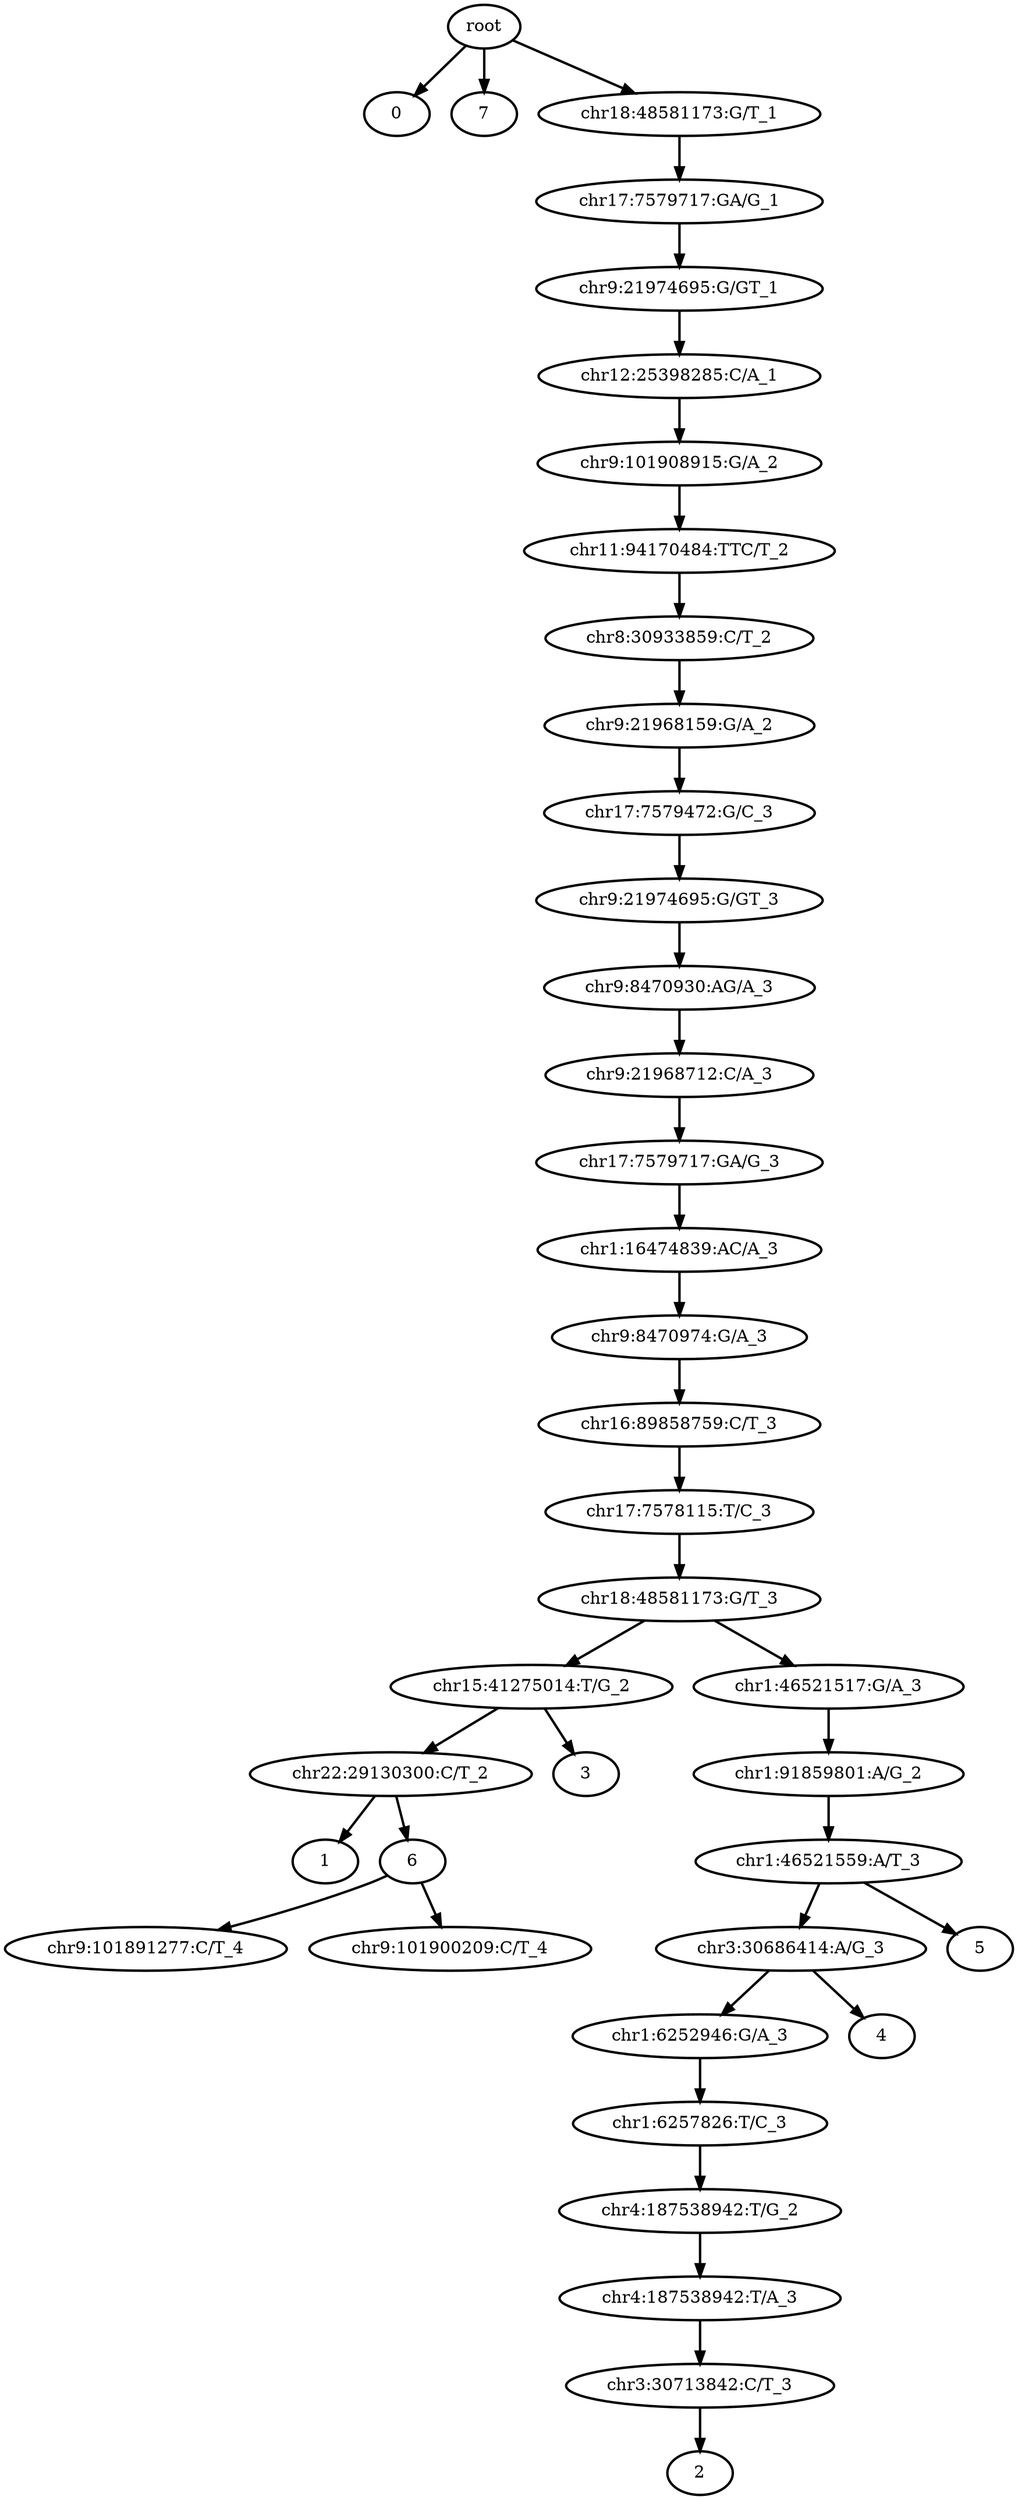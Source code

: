 digraph N {
	overlap="false"
	rankdir="TB"
	0 [label="root", style="bold"];
	1 [label="0", style="bold"];
	2 [label="chr15:41275014:T/G_2", style="bold"];
	3 [label="chr22:29130300:C/T_2", style="bold"];
	4 [label="1", style="bold"];
	5 [label="chr1:46521517:G/A_3", style="bold"];
	6 [label="chr1:91859801:A/G_2", style="bold"];
	7 [label="chr1:46521559:A/T_3", style="bold"];
	8 [label="chr3:30686414:A/G_3", style="bold"];
	9 [label="chr1:6252946:G/A_3", style="bold"];
	10 [label="chr1:6257826:T/C_3", style="bold"];
	11 [label="chr4:187538942:T/G_2", style="bold"];
	12 [label="chr4:187538942:T/A_3", style="bold"];
	13 [label="chr3:30713842:C/T_3", style="bold"];
	14 [label="2", style="bold"];
	15 [label="3", style="bold"];
	16 [label="4", style="bold"];
	17 [label="5", style="bold"];
	18 [label="6", style="bold"];
	19 [label="7", style="bold"];
	20 [label="chr9:101891277:C/T_4", style="bold"];
	21 [label="chr9:101900209:C/T_4", style="bold"];
	22 [label="chr9:101908915:G/A_2", style="bold"];
	23 [label="chr11:94170484:TTC/T_2", style="bold"];
	24 [label="chr8:30933859:C/T_2", style="bold"];
	25 [label="chr9:21968159:G/A_2", style="bold"];
	26 [label="chr17:7579472:G/C_3", style="bold"];
	27 [label="chr9:21974695:G/GT_3", style="bold"];
	28 [label="chr9:8470930:AG/A_3", style="bold"];
	29 [label="chr9:21968712:C/A_3", style="bold"];
	30 [label="chr17:7579717:GA/G_3", style="bold"];
	31 [label="chr1:16474839:AC/A_3", style="bold"];
	32 [label="chr9:8470974:G/A_3", style="bold"];
	33 [label="chr16:89858759:C/T_3", style="bold"];
	34 [label="chr17:7578115:T/C_3", style="bold"];
	35 [label="chr18:48581173:G/T_3", style="bold"];
	36 [label="chr18:48581173:G/T_1", style="bold"];
	37 [label="chr17:7579717:GA/G_1", style="bold"];
	38 [label="chr9:21974695:G/GT_1", style="bold"];
	39 [label="chr12:25398285:C/A_1", style="bold"];
	0 -> 1 [style="bold"];
	0 -> 19 [style="bold"];
	0 -> 36 [style="bold"];
	2 -> 3 [style="bold"];
	2 -> 15 [style="bold"];
	3 -> 4 [style="bold"];
	3 -> 18 [style="bold"];
	5 -> 6 [style="bold"];
	6 -> 7 [style="bold"];
	7 -> 8 [style="bold"];
	7 -> 17 [style="bold"];
	8 -> 9 [style="bold"];
	8 -> 16 [style="bold"];
	9 -> 10 [style="bold"];
	10 -> 11 [style="bold"];
	11 -> 12 [style="bold"];
	12 -> 13 [style="bold"];
	13 -> 14 [style="bold"];
	18 -> 20 [style="bold"];
	18 -> 21 [style="bold"];
	22 -> 23 [style="bold"];
	23 -> 24 [style="bold"];
	24 -> 25 [style="bold"];
	25 -> 26 [style="bold"];
	26 -> 27 [style="bold"];
	27 -> 28 [style="bold"];
	28 -> 29 [style="bold"];
	29 -> 30 [style="bold"];
	30 -> 31 [style="bold"];
	31 -> 32 [style="bold"];
	32 -> 33 [style="bold"];
	33 -> 34 [style="bold"];
	34 -> 35 [style="bold"];
	35 -> 2 [style="bold"];
	35 -> 5 [style="bold"];
	36 -> 37 [style="bold"];
	37 -> 38 [style="bold"];
	38 -> 39 [style="bold"];
	39 -> 22 [style="bold"];
}